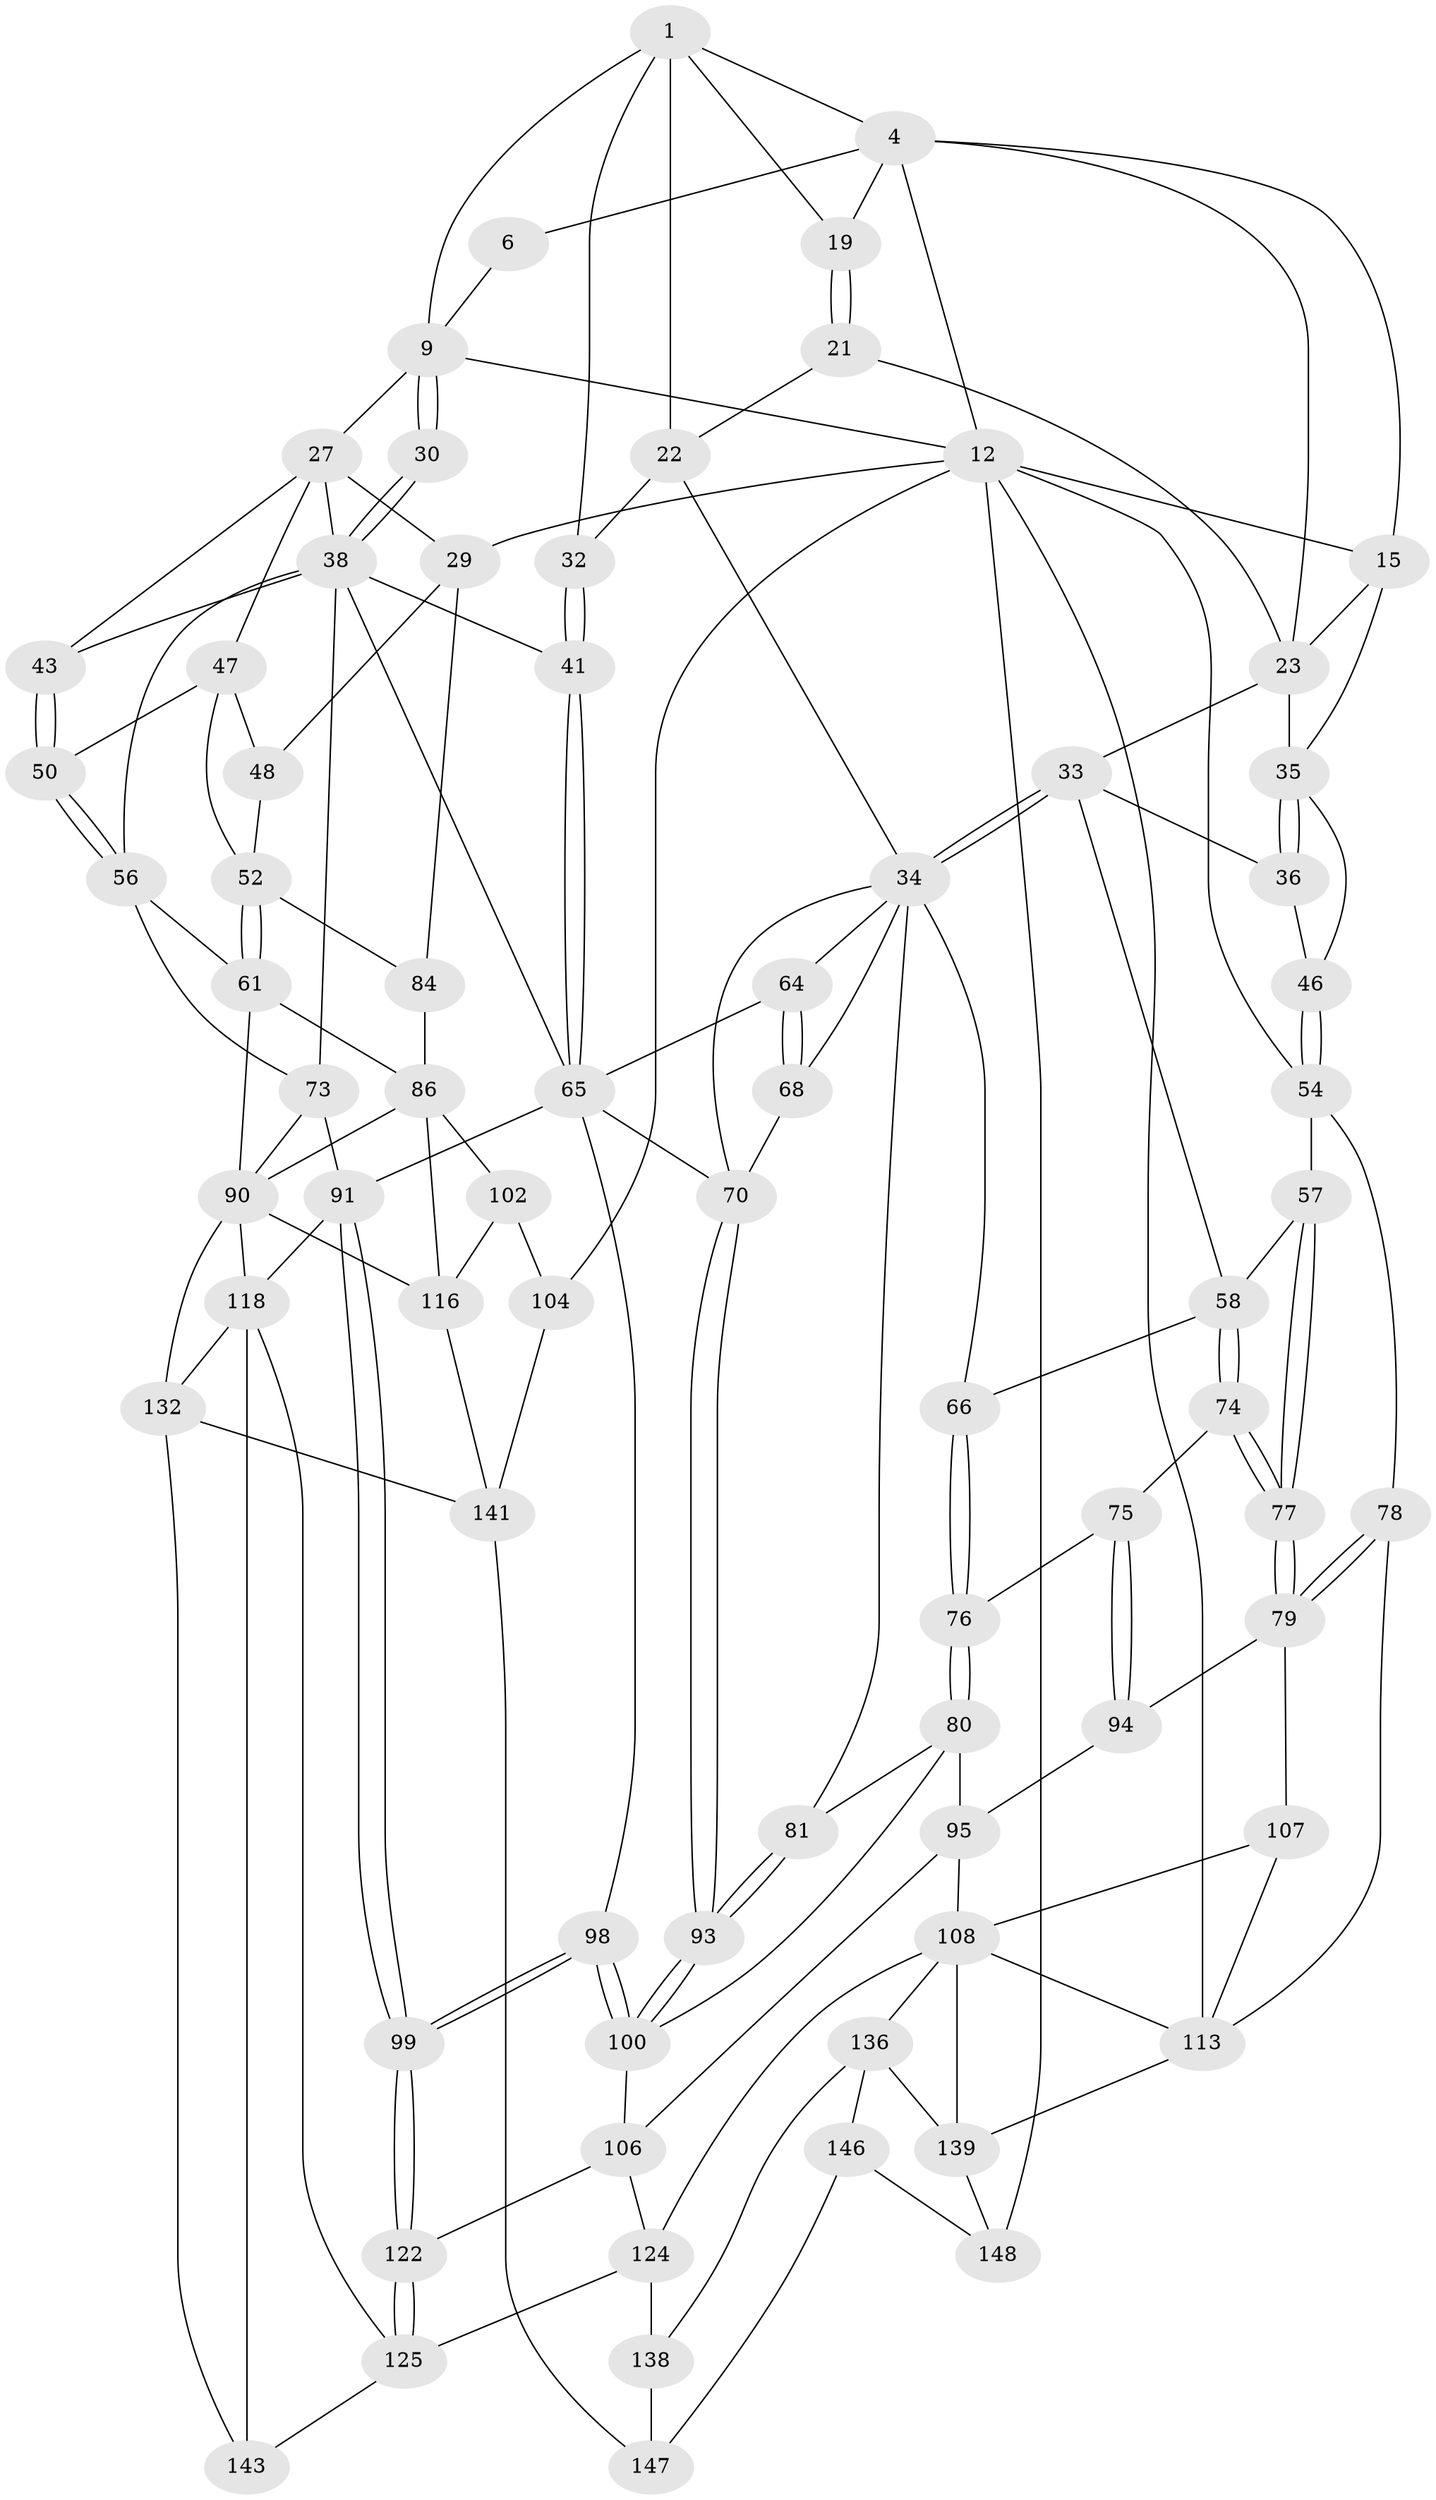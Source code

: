 // original degree distribution, {3: 0.013333333333333334, 4: 0.24666666666666667, 5: 0.5066666666666667, 6: 0.23333333333333334}
// Generated by graph-tools (version 1.1) at 2025/27/03/15/25 16:27:59]
// undirected, 75 vertices, 172 edges
graph export_dot {
graph [start="1"]
  node [color=gray90,style=filled];
  1 [pos="+0.6086688634856767+0",super="+2+7"];
  4 [pos="+0.8161194594176893+0",super="+5+17"];
  6 [pos="+0.6060628696390641+0"];
  9 [pos="+0.4398390719661148+0.09291526128979043",super="+10"];
  12 [pos="+1+0",super="+13+111+14"];
  15 [pos="+1+0.10836665375889983",super="+16"];
  19 [pos="+0.7600710274565169+0.10908723816521834"];
  21 [pos="+0.7110150719824305+0.1646818654465633"];
  22 [pos="+0.6374126141562221+0.13662081819759736",super="+31"];
  23 [pos="+0.8603232112954375+0.18606390921995156",super="+25+24"];
  27 [pos="+0.22264092217151824+0.1605035916698067",super="+28"];
  29 [pos="+0+0",super="+49"];
  30 [pos="+0.33086040716770665+0.237035361937361"];
  32 [pos="+0.4789080918177551+0.29641527072508994"];
  33 [pos="+0.7459928098375957+0.2684868148465521",super="+37"];
  34 [pos="+0.6058513740833821+0.3298161252005238",super="+62"];
  35 [pos="+0.894215713995082+0.2335595290865883",super="+45"];
  36 [pos="+0.8125254753828063+0.33136673527348054"];
  38 [pos="+0.3159408100205689+0.33927628678901106",super="+42+39"];
  41 [pos="+0.4218361167966829+0.3490247962862043"];
  43 [pos="+0.21701903509596643+0.3034291878629979"];
  46 [pos="+0.9427262739695765+0.307748818155628"];
  47 [pos="+0.07528603923534855+0.2513655847832412",super="+51"];
  48 [pos="+0.05115397752550548+0.291600696356029"];
  50 [pos="+0.16646086606962843+0.34722946538778726"];
  52 [pos="+0.0876025110349156+0.40668724440463666",super="+53"];
  54 [pos="+1+0.3458708712251487",super="+55"];
  56 [pos="+0.20678549999568788+0.4304818396548998",super="+60"];
  57 [pos="+0.9445528619291002+0.39446128050931134"];
  58 [pos="+0.8935309902592555+0.4079174921295614",super="+59"];
  61 [pos="+0.15555315406046305+0.48329549736155203",super="+85"];
  64 [pos="+0.5453234951340963+0.4270383556672077"];
  65 [pos="+0.44355974718388813+0.43253649658393956",super="+82"];
  66 [pos="+0.7928838762892472+0.38065268167088084"];
  68 [pos="+0.5595191186399959+0.49785699941591766"];
  70 [pos="+0.6169050170938327+0.5020759812857561",super="+71"];
  73 [pos="+0.2878716539824073+0.47232261358104255",super="+89"];
  74 [pos="+0.883607778354143+0.4702206157827718"];
  75 [pos="+0.8221459588189448+0.49435697910887055"];
  76 [pos="+0.7721006038249261+0.46356520939153256"];
  77 [pos="+0.9460697543913642+0.5217999698253268"];
  78 [pos="+1+0.4978024287718459"];
  79 [pos="+0.9567788433694016+0.5387951815554316",super="+97"];
  80 [pos="+0.7238208933763025+0.4918185500149854",super="+96"];
  81 [pos="+0.7074936822671761+0.49098049282624007"];
  84 [pos="+0+0.505609971661889"];
  86 [pos="+0+0.567784729892025",super="+110+87"];
  90 [pos="+0.17349943484691221+0.564696697202364",super="+109"];
  91 [pos="+0.34710285419793285+0.624112063234951",super="+92"];
  93 [pos="+0.6410364021254458+0.6219706013892871"];
  94 [pos="+0.8460908492237935+0.563716327447135"];
  95 [pos="+0.7771939774263917+0.5878655034099989",super="+105"];
  98 [pos="+0.5526074543382257+0.6863186641857792"];
  99 [pos="+0.5495813033606989+0.6897180826471615"];
  100 [pos="+0.6327123663839753+0.656470349192848",super="+101"];
  102 [pos="+0+0.6565272032430504",super="+103"];
  104 [pos="+0+1"];
  106 [pos="+0.7168742047675816+0.690447110081707",super="+121"];
  107 [pos="+0.9025242223154968+0.6746472418012754"];
  108 [pos="+0.8784449428979964+0.6919430468016401",super="+123"];
  113 [pos="+1+0.9077309895909155",super="+114+128"];
  116 [pos="+0.1025174564627123+0.775938328282776",super="+117+142"];
  118 [pos="+0.32103857788578605+0.6468437848765455",super="+119+127"];
  122 [pos="+0.5457652760964431+0.8065766211411237"];
  124 [pos="+0.7553513191575959+0.7769179332989341",super="+133"];
  125 [pos="+0.5386095758552941+0.874282619732789",super="+126"];
  132 [pos="+0.23716424632791308+0.857050292937348",super="+140"];
  136 [pos="+0.8133984403212218+0.8994540141062944",super="+137"];
  138 [pos="+0.7608315513536832+0.8793028946363814",super="+144"];
  139 [pos="+0.894409904222462+0.9075873083856731",super="+145"];
  141 [pos="+0.13891418787066118+1",super="+150"];
  143 [pos="+0.3777315706805626+0.8784707006650369"];
  146 [pos="+0.599763905260616+1"];
  147 [pos="+0.5514463163064355+1"];
  148 [pos="+0.8440911432796623+0.9506008599420941",super="+149"];
  1 -- 19;
  1 -- 4;
  1 -- 22;
  1 -- 32;
  1 -- 9;
  4 -- 12;
  4 -- 6;
  4 -- 19;
  4 -- 23;
  4 -- 15;
  6 -- 9;
  9 -- 30 [weight=2];
  9 -- 30;
  9 -- 27;
  9 -- 12;
  12 -- 104 [weight=2];
  12 -- 29;
  12 -- 113;
  12 -- 148 [weight=2];
  12 -- 15;
  12 -- 54;
  15 -- 35;
  15 -- 23;
  19 -- 21;
  19 -- 21;
  21 -- 22;
  21 -- 23;
  22 -- 32;
  22 -- 34;
  23 -- 35;
  23 -- 33;
  27 -- 43;
  27 -- 29;
  27 -- 47;
  27 -- 38;
  29 -- 48;
  29 -- 84;
  30 -- 38;
  30 -- 38;
  32 -- 41;
  32 -- 41;
  33 -- 34;
  33 -- 34;
  33 -- 36;
  33 -- 58;
  34 -- 64;
  34 -- 81;
  34 -- 66;
  34 -- 68;
  34 -- 70;
  35 -- 36;
  35 -- 36;
  35 -- 46;
  36 -- 46;
  38 -- 73;
  38 -- 41;
  38 -- 65;
  38 -- 56;
  38 -- 43;
  41 -- 65;
  41 -- 65;
  43 -- 50;
  43 -- 50;
  46 -- 54;
  46 -- 54;
  47 -- 48;
  47 -- 50;
  47 -- 52;
  48 -- 52;
  50 -- 56;
  50 -- 56;
  52 -- 61;
  52 -- 61;
  52 -- 84;
  54 -- 57;
  54 -- 78;
  56 -- 73;
  56 -- 61;
  57 -- 58;
  57 -- 77;
  57 -- 77;
  58 -- 74;
  58 -- 74;
  58 -- 66;
  61 -- 90;
  61 -- 86;
  64 -- 65;
  64 -- 68;
  64 -- 68;
  65 -- 98;
  65 -- 70;
  65 -- 91;
  66 -- 76;
  66 -- 76;
  68 -- 70;
  70 -- 93;
  70 -- 93;
  73 -- 90;
  73 -- 91;
  74 -- 75;
  74 -- 77;
  74 -- 77;
  75 -- 76;
  75 -- 94;
  75 -- 94;
  76 -- 80;
  76 -- 80;
  77 -- 79;
  77 -- 79;
  78 -- 79;
  78 -- 79;
  78 -- 113;
  79 -- 107;
  79 -- 94;
  80 -- 81;
  80 -- 100;
  80 -- 95;
  81 -- 93;
  81 -- 93;
  84 -- 86;
  86 -- 116;
  86 -- 90;
  86 -- 102;
  90 -- 132;
  90 -- 116;
  90 -- 118;
  91 -- 99;
  91 -- 99;
  91 -- 118;
  93 -- 100;
  93 -- 100;
  94 -- 95;
  95 -- 106;
  95 -- 108;
  98 -- 99;
  98 -- 99;
  98 -- 100;
  98 -- 100;
  99 -- 122;
  99 -- 122;
  100 -- 106;
  102 -- 116 [weight=2];
  102 -- 104;
  104 -- 141;
  106 -- 124;
  106 -- 122;
  107 -- 108;
  107 -- 113;
  108 -- 124;
  108 -- 113;
  108 -- 136;
  108 -- 139;
  113 -- 139;
  116 -- 141;
  118 -- 143;
  118 -- 132;
  118 -- 125;
  122 -- 125;
  122 -- 125;
  124 -- 138 [weight=2];
  124 -- 125;
  125 -- 143;
  132 -- 141;
  132 -- 143;
  136 -- 139;
  136 -- 138;
  136 -- 146;
  138 -- 147;
  139 -- 148;
  141 -- 147;
  146 -- 147;
  146 -- 148;
}
